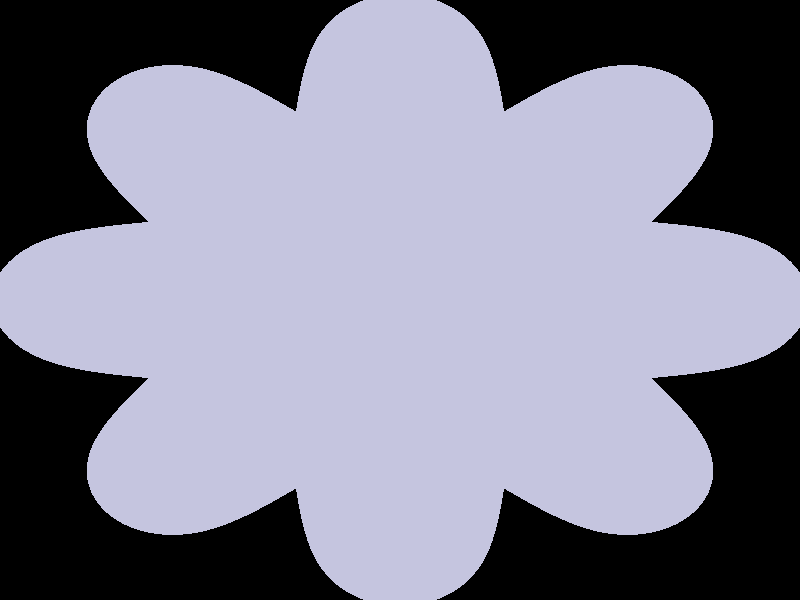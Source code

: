 // Scene Created by the Breeze Designer 2.0
// Written by Neville Richards

#include "colors.inc"
#include "textures.inc"
#include "shapes.inc"

// CAMERA POSITION
camera {
 right      < -1, 0, 0 > 
 up         < 0, 1, 0 > 
 direction  < 0, 0, 1 > 
 location   < 0, 0, 2.75 > 
 look_at    < 0, 0, 0 > 
}
// LIGHT _light3
light_source { < 0, 0, 22 > 
color White
}

// LIGHT _light4
light_source { < -10, 10, 10 > 
color White
}






#declare _torus1 = 
// TORUS _torus1
torus { 1, 0.25 
 texture { pigment { color LightSteelBlue } }
 }


#declare _torus1_0 = 
// TORUS _torus1_0
torus { 1, 0.25 
 texture { pigment { color LightSteelBlue } }
 rotate  < 0, 0, 90 > 
 }


#declare _torus1_0_1 = 
// TORUS _torus1_0_1
torus { 1, 0.25 
 texture { pigment { color LightSteelBlue } }
 rotate  < 0, 0, 45 > 
 }


#declare _torus1_0_1_2 = 
// TORUS _torus1_0_1_2
torus { 1, 0.25 
 texture { pigment { color LightSteelBlue } }
 rotate  < 0, 0, -45 > 
 }


// DEFAULT GROUP
union {
  object { _torus1 }
  object { _torus1_0 }
  object { _torus1_0_1 }
  object { _torus1_0_1_2 }
}
